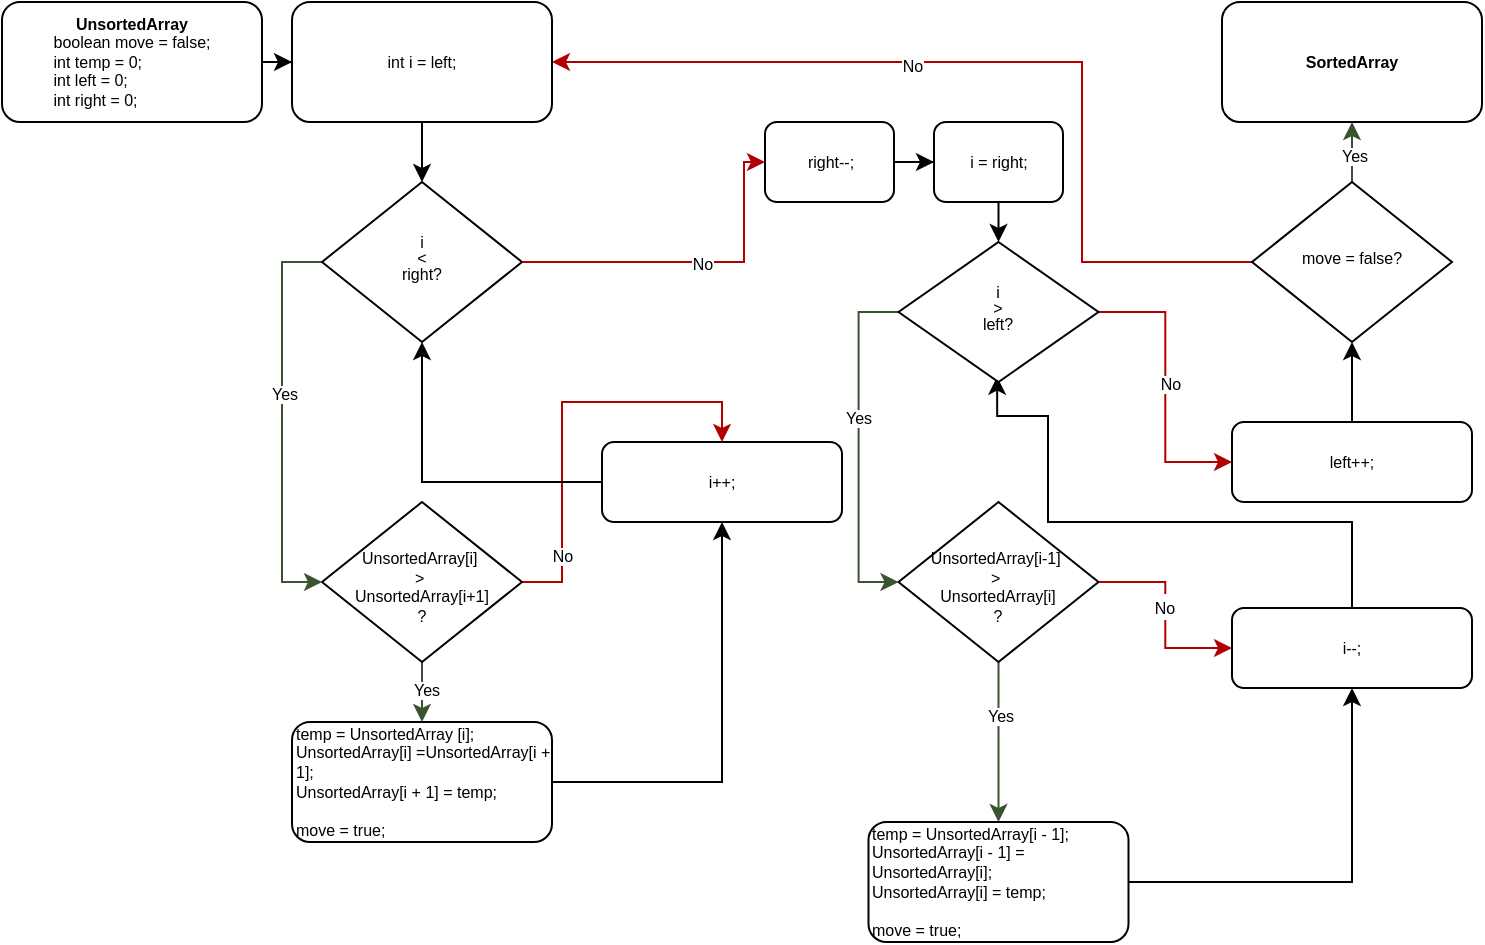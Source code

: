 <mxfile version="24.6.4" type="device">
  <diagram id="C5RBs43oDa-KdzZeNtuy" name="Page-1">
    <mxGraphModel dx="1024" dy="527" grid="1" gridSize="10" guides="1" tooltips="1" connect="1" arrows="1" fold="1" page="1" pageScale="1" pageWidth="1169" pageHeight="827" math="0" shadow="0">
      <root>
        <mxCell id="WIyWlLk6GJQsqaUBKTNV-0" />
        <mxCell id="WIyWlLk6GJQsqaUBKTNV-1" parent="WIyWlLk6GJQsqaUBKTNV-0" />
        <mxCell id="tckXzxHi2TBu_AGnH9uS-98" value="" style="edgeStyle=orthogonalEdgeStyle;rounded=0;orthogonalLoop=1;jettySize=auto;html=1;fontSize=8;" edge="1" parent="WIyWlLk6GJQsqaUBKTNV-1" source="WIyWlLk6GJQsqaUBKTNV-3" target="tckXzxHi2TBu_AGnH9uS-95">
          <mxGeometry relative="1" as="geometry" />
        </mxCell>
        <mxCell id="WIyWlLk6GJQsqaUBKTNV-3" value="&lt;b style=&quot;font-size: 8px;&quot;&gt;UnsortedArray&lt;/b&gt;&lt;div style=&quot;font-size: 8px;&quot;&gt;&lt;div style=&quot;text-align: left; font-size: 8px;&quot;&gt;&lt;font style=&quot;font-size: 8px;&quot;&gt;boolean move = false;&lt;/font&gt;&lt;/div&gt;&lt;div style=&quot;text-align: left; font-size: 8px;&quot;&gt;&lt;font style=&quot;font-size: 8px;&quot;&gt;int temp = 0;&lt;/font&gt;&lt;/div&gt;&lt;div style=&quot;text-align: left; font-size: 8px;&quot;&gt;&lt;font style=&quot;font-size: 8px;&quot;&gt;int left = 0;&lt;/font&gt;&lt;/div&gt;&lt;div style=&quot;text-align: left; font-size: 8px;&quot;&gt;&lt;font style=&quot;font-size: 8px;&quot;&gt;int right = 0;&lt;/font&gt;&lt;/div&gt;&lt;/div&gt;" style="rounded=1;whiteSpace=wrap;html=1;fontSize=8;glass=0;strokeWidth=1;shadow=0;" parent="WIyWlLk6GJQsqaUBKTNV-1" vertex="1">
          <mxGeometry x="214" y="90" width="130" height="60" as="geometry" />
        </mxCell>
        <mxCell id="WIyWlLk6GJQsqaUBKTNV-7" value="i++;" style="rounded=1;whiteSpace=wrap;html=1;fontSize=8;glass=0;strokeWidth=1;shadow=0;" parent="WIyWlLk6GJQsqaUBKTNV-1" vertex="1">
          <mxGeometry x="514" y="310" width="120" height="40" as="geometry" />
        </mxCell>
        <mxCell id="tckXzxHi2TBu_AGnH9uS-32" value="" style="edgeStyle=orthogonalEdgeStyle;rounded=0;orthogonalLoop=1;jettySize=auto;html=1;fillColor=#6d8764;strokeColor=#3A5431;fontSize=8;" edge="1" parent="WIyWlLk6GJQsqaUBKTNV-1" source="WIyWlLk6GJQsqaUBKTNV-10" target="WIyWlLk6GJQsqaUBKTNV-11">
          <mxGeometry relative="1" as="geometry" />
        </mxCell>
        <mxCell id="tckXzxHi2TBu_AGnH9uS-103" value="Yes" style="edgeLabel;html=1;align=center;verticalAlign=middle;resizable=0;points=[];fontSize=8;" vertex="1" connectable="0" parent="tckXzxHi2TBu_AGnH9uS-32">
          <mxGeometry x="0.337" y="2" relative="1" as="geometry">
            <mxPoint as="offset" />
          </mxGeometry>
        </mxCell>
        <mxCell id="tckXzxHi2TBu_AGnH9uS-84" style="edgeStyle=orthogonalEdgeStyle;rounded=0;orthogonalLoop=1;jettySize=auto;html=1;entryX=0.5;entryY=0;entryDx=0;entryDy=0;fillColor=#e51400;strokeColor=#B20000;fontSize=8;" edge="1" parent="WIyWlLk6GJQsqaUBKTNV-1" source="WIyWlLk6GJQsqaUBKTNV-10" target="WIyWlLk6GJQsqaUBKTNV-7">
          <mxGeometry relative="1" as="geometry" />
        </mxCell>
        <mxCell id="tckXzxHi2TBu_AGnH9uS-104" value="No" style="edgeLabel;html=1;align=center;verticalAlign=middle;resizable=0;points=[];fontSize=8;" vertex="1" connectable="0" parent="tckXzxHi2TBu_AGnH9uS-84">
          <mxGeometry x="-0.681" relative="1" as="geometry">
            <mxPoint as="offset" />
          </mxGeometry>
        </mxCell>
        <mxCell id="WIyWlLk6GJQsqaUBKTNV-10" value="&lt;div style=&quot;font-size: 8px;&quot;&gt;&lt;font style=&quot;font-size: 8px;&quot;&gt;&lt;br style=&quot;font-size: 8px;&quot;&gt;&lt;/font&gt;&lt;/div&gt;&lt;font style=&quot;font-size: 8px;&quot;&gt;UnsortedArray[i]&amp;nbsp;&lt;/font&gt;&lt;div style=&quot;font-size: 8px;&quot;&gt;&lt;font style=&quot;font-size: 8px;&quot;&gt;&lt;span class=&quot;hljs-operator&quot; style=&quot;font-size: 8px;&quot;&gt;&amp;gt;&lt;/span&gt;&amp;nbsp;&lt;/font&gt;&lt;div style=&quot;font-size: 8px;&quot;&gt;&lt;font style=&quot;font-size: 8px;&quot;&gt;UnsortedArray[i&lt;span class=&quot;hljs-operator&quot; style=&quot;font-size: 8px;&quot;&gt;+&lt;/span&gt;&lt;span class=&quot;hljs-number&quot; style=&quot;font-size: 8px;&quot;&gt;1&lt;/span&gt;]&lt;/font&gt;&lt;/div&gt;&lt;/div&gt;&lt;div style=&quot;font-size: 8px;&quot;&gt;&lt;font style=&quot;font-size: 8px;&quot;&gt;?&lt;/font&gt;&lt;/div&gt;" style="rhombus;whiteSpace=wrap;html=1;shadow=0;fontFamily=Helvetica;fontSize=8;align=center;strokeWidth=1;spacing=6;spacingTop=-4;" parent="WIyWlLk6GJQsqaUBKTNV-1" vertex="1">
          <mxGeometry x="374" y="340" width="100" height="80" as="geometry" />
        </mxCell>
        <mxCell id="tckXzxHi2TBu_AGnH9uS-81" style="edgeStyle=orthogonalEdgeStyle;rounded=0;orthogonalLoop=1;jettySize=auto;html=1;entryX=0.5;entryY=1;entryDx=0;entryDy=0;fontSize=8;" edge="1" parent="WIyWlLk6GJQsqaUBKTNV-1" source="WIyWlLk6GJQsqaUBKTNV-11" target="WIyWlLk6GJQsqaUBKTNV-7">
          <mxGeometry relative="1" as="geometry" />
        </mxCell>
        <mxCell id="WIyWlLk6GJQsqaUBKTNV-11" value="&lt;font style=&quot;font-size: 8px;&quot;&gt;temp = UnsortedArray [i];&lt;br style=&quot;font-size: 8px;&quot;&gt;UnsortedArray[i] =UnsortedArray[i + 1];&lt;br style=&quot;font-size: 8px;&quot;&gt;UnsortedArray[i + 1] = temp&lt;span style=&quot;background-color: initial; font-size: 8px;&quot;&gt;;&lt;/span&gt;&lt;/font&gt;&lt;div style=&quot;font-size: 8px;&quot;&gt;&lt;span style=&quot;font-size: 8px;&quot;&gt;&lt;br style=&quot;font-size: 8px;&quot;&gt;&lt;/span&gt;&lt;div style=&quot;font-size: 8px;&quot;&gt;&lt;font style=&quot;font-size: 8px;&quot;&gt;                move = true;   &lt;/font&gt;&lt;/div&gt;&lt;/div&gt;" style="rounded=1;whiteSpace=wrap;html=1;fontSize=8;glass=0;strokeWidth=1;shadow=0;align=left;" parent="WIyWlLk6GJQsqaUBKTNV-1" vertex="1">
          <mxGeometry x="359" y="450" width="130" height="60" as="geometry" />
        </mxCell>
        <mxCell id="tckXzxHi2TBu_AGnH9uS-18" value="" style="edgeStyle=orthogonalEdgeStyle;rounded=0;orthogonalLoop=1;jettySize=auto;html=1;fontSize=8;" edge="1" parent="WIyWlLk6GJQsqaUBKTNV-1" target="tckXzxHi2TBu_AGnH9uS-16">
          <mxGeometry relative="1" as="geometry">
            <mxPoint x="424.029" y="240" as="sourcePoint" />
          </mxGeometry>
        </mxCell>
        <mxCell id="tckXzxHi2TBu_AGnH9uS-10" value="&lt;b style=&quot;font-size: 8px;&quot;&gt;SortedArray&lt;/b&gt;" style="rounded=1;whiteSpace=wrap;html=1;fontSize=8;glass=0;strokeWidth=1;shadow=0;" vertex="1" parent="WIyWlLk6GJQsqaUBKTNV-1">
          <mxGeometry x="824" y="90" width="130" height="60" as="geometry" />
        </mxCell>
        <mxCell id="tckXzxHi2TBu_AGnH9uS-67" style="edgeStyle=orthogonalEdgeStyle;rounded=0;orthogonalLoop=1;jettySize=auto;html=1;exitX=0;exitY=0.5;exitDx=0;exitDy=0;entryX=0;entryY=0.5;entryDx=0;entryDy=0;fillColor=#6d8764;strokeColor=#3A5431;fontSize=8;" edge="1" parent="WIyWlLk6GJQsqaUBKTNV-1" source="tckXzxHi2TBu_AGnH9uS-16" target="WIyWlLk6GJQsqaUBKTNV-10">
          <mxGeometry relative="1" as="geometry" />
        </mxCell>
        <mxCell id="tckXzxHi2TBu_AGnH9uS-100" value="Yes" style="edgeLabel;html=1;align=center;verticalAlign=middle;resizable=0;points=[];fontSize=8;" vertex="1" connectable="0" parent="tckXzxHi2TBu_AGnH9uS-67">
          <mxGeometry x="-0.146" y="1" relative="1" as="geometry">
            <mxPoint as="offset" />
          </mxGeometry>
        </mxCell>
        <mxCell id="tckXzxHi2TBu_AGnH9uS-16" value="&lt;div style=&quot;line-height: 100%; font-size: 8px;&quot;&gt;&lt;div style=&quot;line-height: 100%; font-size: 8px;&quot;&gt;i&lt;/div&gt;&lt;div style=&quot;line-height: 100%; font-size: 8px;&quot;&gt;&amp;nbsp;&amp;lt;&amp;nbsp;&lt;/div&gt;&lt;div style=&quot;text-align: left; line-height: 100%; font-size: 8px;&quot;&gt;&lt;span style=&quot;background-color: initial; font-size: 8px;&quot;&gt;right?&lt;/span&gt;&lt;/div&gt;&lt;/div&gt;" style="rhombus;whiteSpace=wrap;html=1;shadow=0;fontFamily=Helvetica;fontSize=8;align=center;strokeWidth=1;spacing=6;spacingTop=-4;" vertex="1" parent="WIyWlLk6GJQsqaUBKTNV-1">
          <mxGeometry x="374" y="180" width="100" height="80" as="geometry" />
        </mxCell>
        <mxCell id="tckXzxHi2TBu_AGnH9uS-92" value="" style="edgeStyle=orthogonalEdgeStyle;rounded=0;orthogonalLoop=1;jettySize=auto;html=1;fillColor=#6d8764;strokeColor=#3A5431;fontSize=8;" edge="1" parent="WIyWlLk6GJQsqaUBKTNV-1" source="tckXzxHi2TBu_AGnH9uS-34" target="tckXzxHi2TBu_AGnH9uS-36">
          <mxGeometry relative="1" as="geometry" />
        </mxCell>
        <mxCell id="tckXzxHi2TBu_AGnH9uS-109" value="Yes" style="edgeLabel;html=1;align=center;verticalAlign=middle;resizable=0;points=[];fontSize=8;" vertex="1" connectable="0" parent="tckXzxHi2TBu_AGnH9uS-92">
          <mxGeometry x="-0.691" relative="1" as="geometry">
            <mxPoint y="14" as="offset" />
          </mxGeometry>
        </mxCell>
        <mxCell id="tckXzxHi2TBu_AGnH9uS-152" style="edgeStyle=orthogonalEdgeStyle;rounded=0;orthogonalLoop=1;jettySize=auto;html=1;entryX=0;entryY=0.5;entryDx=0;entryDy=0;fillColor=#e51400;strokeColor=#B20000;" edge="1" parent="WIyWlLk6GJQsqaUBKTNV-1" source="tckXzxHi2TBu_AGnH9uS-34" target="tckXzxHi2TBu_AGnH9uS-51">
          <mxGeometry relative="1" as="geometry" />
        </mxCell>
        <mxCell id="tckXzxHi2TBu_AGnH9uS-153" value="&lt;font style=&quot;font-size: 8px;&quot;&gt;No&lt;/font&gt;" style="edgeLabel;html=1;align=center;verticalAlign=middle;resizable=0;points=[];" vertex="1" connectable="0" parent="tckXzxHi2TBu_AGnH9uS-152">
          <mxGeometry x="-0.084" y="-1" relative="1" as="geometry">
            <mxPoint as="offset" />
          </mxGeometry>
        </mxCell>
        <mxCell id="tckXzxHi2TBu_AGnH9uS-34" value="&lt;div style=&quot;font-size: 8px;&quot;&gt;&lt;font style=&quot;font-size: 8px;&quot;&gt;&lt;br style=&quot;font-size: 8px;&quot;&gt;&lt;/font&gt;&lt;/div&gt;&lt;font style=&quot;font-size: 8px;&quot;&gt;UnsortedArray[i-1]&amp;nbsp;&lt;/font&gt;&lt;div style=&quot;font-size: 8px;&quot;&gt;&lt;font style=&quot;font-size: 8px;&quot;&gt;&lt;span class=&quot;hljs-operator&quot; style=&quot;font-size: 8px;&quot;&gt;&amp;gt;&lt;/span&gt;&amp;nbsp;&lt;/font&gt;&lt;div style=&quot;font-size: 8px;&quot;&gt;&lt;font style=&quot;font-size: 8px;&quot;&gt;UnsortedArray[i]&lt;br style=&quot;font-size: 8px;&quot;&gt;?&lt;/font&gt;&lt;/div&gt;&lt;/div&gt;" style="rhombus;whiteSpace=wrap;html=1;shadow=0;fontFamily=Helvetica;fontSize=8;align=center;strokeWidth=1;spacing=6;spacingTop=-4;" vertex="1" parent="WIyWlLk6GJQsqaUBKTNV-1">
          <mxGeometry x="662.25" y="340" width="100" height="80" as="geometry" />
        </mxCell>
        <mxCell id="tckXzxHi2TBu_AGnH9uS-52" style="edgeStyle=orthogonalEdgeStyle;rounded=0;orthogonalLoop=1;jettySize=auto;html=1;fontSize=8;" edge="1" parent="WIyWlLk6GJQsqaUBKTNV-1" source="tckXzxHi2TBu_AGnH9uS-36" target="tckXzxHi2TBu_AGnH9uS-51">
          <mxGeometry relative="1" as="geometry" />
        </mxCell>
        <mxCell id="tckXzxHi2TBu_AGnH9uS-36" value="&lt;font style=&quot;font-size: 8px;&quot;&gt;temp = UnsortedArray&lt;span class=&quot;hljs-selector-attr&quot; style=&quot;font-size: 8px;&quot;&gt;[i - 1]&lt;/span&gt;;&lt;br style=&quot;font-size: 8px;&quot;&gt;UnsortedArray&lt;span class=&quot;hljs-selector-attr&quot; style=&quot;font-size: 8px;&quot;&gt;[i - 1]&lt;/span&gt; = UnsortedArray&lt;span class=&quot;hljs-selector-attr&quot; style=&quot;font-size: 8px;&quot;&gt;[i]&lt;/span&gt;;&lt;br style=&quot;font-size: 8px;&quot;&gt;UnsortedArray&lt;span class=&quot;hljs-selector-attr&quot; style=&quot;font-size: 8px;&quot;&gt;[i]&lt;/span&gt; = temp;&lt;/font&gt;&lt;div style=&quot;font-size: 8px;&quot;&gt;&lt;font style=&quot;font-size: 8px;&quot;&gt;&lt;br style=&quot;font-size: 8px;&quot;&gt;move = true;&lt;/font&gt;&lt;/div&gt;" style="rounded=1;whiteSpace=wrap;html=1;fontSize=8;glass=0;strokeWidth=1;shadow=0;align=left;" vertex="1" parent="WIyWlLk6GJQsqaUBKTNV-1">
          <mxGeometry x="647.25" y="500" width="130" height="60" as="geometry" />
        </mxCell>
        <mxCell id="tckXzxHi2TBu_AGnH9uS-155" style="edgeStyle=orthogonalEdgeStyle;rounded=0;orthogonalLoop=1;jettySize=auto;html=1;entryX=0.493;entryY=0.962;entryDx=0;entryDy=0;entryPerimeter=0;" edge="1" parent="WIyWlLk6GJQsqaUBKTNV-1" source="tckXzxHi2TBu_AGnH9uS-51" target="tckXzxHi2TBu_AGnH9uS-120">
          <mxGeometry relative="1" as="geometry">
            <Array as="points">
              <mxPoint x="889" y="350" />
              <mxPoint x="737" y="350" />
              <mxPoint x="737" y="297" />
            </Array>
          </mxGeometry>
        </mxCell>
        <mxCell id="tckXzxHi2TBu_AGnH9uS-51" value="i--;" style="rounded=1;whiteSpace=wrap;html=1;fontSize=8;glass=0;strokeWidth=1;shadow=0;" vertex="1" parent="WIyWlLk6GJQsqaUBKTNV-1">
          <mxGeometry x="829" y="393" width="120" height="40" as="geometry" />
        </mxCell>
        <mxCell id="tckXzxHi2TBu_AGnH9uS-112" value="" style="edgeStyle=orthogonalEdgeStyle;rounded=0;orthogonalLoop=1;jettySize=auto;html=1;fontSize=8;fillColor=#6d8764;strokeColor=#3A5431;" edge="1" parent="WIyWlLk6GJQsqaUBKTNV-1" source="tckXzxHi2TBu_AGnH9uS-55" target="tckXzxHi2TBu_AGnH9uS-10">
          <mxGeometry relative="1" as="geometry" />
        </mxCell>
        <mxCell id="tckXzxHi2TBu_AGnH9uS-113" value="&lt;font style=&quot;font-size: 8px;&quot;&gt;Yes&lt;/font&gt;" style="edgeLabel;html=1;align=center;verticalAlign=middle;resizable=0;points=[];fontSize=8;" vertex="1" connectable="0" parent="tckXzxHi2TBu_AGnH9uS-112">
          <mxGeometry x="0.314" y="-1" relative="1" as="geometry">
            <mxPoint as="offset" />
          </mxGeometry>
        </mxCell>
        <mxCell id="tckXzxHi2TBu_AGnH9uS-118" style="edgeStyle=orthogonalEdgeStyle;rounded=0;orthogonalLoop=1;jettySize=auto;html=1;entryX=1;entryY=0.5;entryDx=0;entryDy=0;fillColor=#e51400;strokeColor=#B20000;" edge="1" parent="WIyWlLk6GJQsqaUBKTNV-1" source="tckXzxHi2TBu_AGnH9uS-55" target="tckXzxHi2TBu_AGnH9uS-95">
          <mxGeometry relative="1" as="geometry">
            <Array as="points">
              <mxPoint x="754" y="220" />
              <mxPoint x="754" y="120" />
            </Array>
          </mxGeometry>
        </mxCell>
        <mxCell id="tckXzxHi2TBu_AGnH9uS-119" value="&lt;font style=&quot;font-size: 8px;&quot;&gt;No&lt;/font&gt;" style="edgeLabel;html=1;align=center;verticalAlign=middle;resizable=0;points=[];" vertex="1" connectable="0" parent="tckXzxHi2TBu_AGnH9uS-118">
          <mxGeometry x="0.201" y="1" relative="1" as="geometry">
            <mxPoint as="offset" />
          </mxGeometry>
        </mxCell>
        <mxCell id="tckXzxHi2TBu_AGnH9uS-55" value="&lt;div style=&quot;line-height: 100%; font-size: 8px;&quot;&gt;&lt;div style=&quot;font-size: 8px; line-height: 100%;&quot;&gt;move = false?&lt;br style=&quot;font-size: 8px;&quot;&gt;&lt;/div&gt;&lt;/div&gt;" style="rhombus;whiteSpace=wrap;html=1;shadow=0;fontFamily=Helvetica;fontSize=8;align=center;strokeWidth=1;spacing=6;spacingTop=-4;" vertex="1" parent="WIyWlLk6GJQsqaUBKTNV-1">
          <mxGeometry x="839" y="180" width="100" height="80" as="geometry" />
        </mxCell>
        <mxCell id="tckXzxHi2TBu_AGnH9uS-82" style="edgeStyle=orthogonalEdgeStyle;rounded=0;orthogonalLoop=1;jettySize=auto;html=1;entryX=0.5;entryY=1;entryDx=0;entryDy=0;fontSize=8;" edge="1" parent="WIyWlLk6GJQsqaUBKTNV-1" source="WIyWlLk6GJQsqaUBKTNV-7" target="tckXzxHi2TBu_AGnH9uS-16">
          <mxGeometry relative="1" as="geometry" />
        </mxCell>
        <mxCell id="tckXzxHi2TBu_AGnH9uS-99" value="" style="edgeStyle=orthogonalEdgeStyle;rounded=0;orthogonalLoop=1;jettySize=auto;html=1;fontSize=8;" edge="1" parent="WIyWlLk6GJQsqaUBKTNV-1" source="tckXzxHi2TBu_AGnH9uS-95" target="tckXzxHi2TBu_AGnH9uS-16">
          <mxGeometry relative="1" as="geometry" />
        </mxCell>
        <mxCell id="tckXzxHi2TBu_AGnH9uS-95" value="&lt;div style=&quot;font-size: 8px;&quot;&gt;&lt;div style=&quot;text-align: left; font-size: 8px;&quot;&gt;&lt;font style=&quot;font-size: 8px;&quot;&gt;int i = left;&lt;/font&gt;&lt;/div&gt;&lt;/div&gt;" style="rounded=1;whiteSpace=wrap;html=1;fontSize=8;glass=0;strokeWidth=1;shadow=0;" vertex="1" parent="WIyWlLk6GJQsqaUBKTNV-1">
          <mxGeometry x="359" y="90" width="130" height="60" as="geometry" />
        </mxCell>
        <mxCell id="tckXzxHi2TBu_AGnH9uS-105" style="edgeStyle=orthogonalEdgeStyle;rounded=0;orthogonalLoop=1;jettySize=auto;html=1;fillColor=#e51400;strokeColor=#B20000;fontSize=8;entryX=0;entryY=0.5;entryDx=0;entryDy=0;" edge="1" parent="WIyWlLk6GJQsqaUBKTNV-1" source="tckXzxHi2TBu_AGnH9uS-16" target="tckXzxHi2TBu_AGnH9uS-141">
          <mxGeometry relative="1" as="geometry">
            <mxPoint x="584.5" y="170" as="targetPoint" />
            <Array as="points">
              <mxPoint x="585" y="220" />
              <mxPoint x="585" y="170" />
            </Array>
          </mxGeometry>
        </mxCell>
        <mxCell id="tckXzxHi2TBu_AGnH9uS-106" value="No" style="edgeLabel;html=1;align=center;verticalAlign=middle;resizable=0;points=[];fontSize=8;" vertex="1" connectable="0" parent="tckXzxHi2TBu_AGnH9uS-105">
          <mxGeometry x="0.051" y="-1" relative="1" as="geometry">
            <mxPoint as="offset" />
          </mxGeometry>
        </mxCell>
        <mxCell id="tckXzxHi2TBu_AGnH9uS-138" style="edgeStyle=orthogonalEdgeStyle;rounded=0;orthogonalLoop=1;jettySize=auto;html=1;entryX=0;entryY=0.5;entryDx=0;entryDy=0;fillColor=#e51400;strokeColor=#B20000;" edge="1" parent="WIyWlLk6GJQsqaUBKTNV-1" source="tckXzxHi2TBu_AGnH9uS-120" target="tckXzxHi2TBu_AGnH9uS-132">
          <mxGeometry relative="1" as="geometry" />
        </mxCell>
        <mxCell id="tckXzxHi2TBu_AGnH9uS-139" value="No" style="edgeLabel;html=1;align=center;verticalAlign=middle;resizable=0;points=[];fontSize=8;" vertex="1" connectable="0" parent="tckXzxHi2TBu_AGnH9uS-138">
          <mxGeometry x="-0.018" y="2" relative="1" as="geometry">
            <mxPoint as="offset" />
          </mxGeometry>
        </mxCell>
        <mxCell id="tckXzxHi2TBu_AGnH9uS-150" style="edgeStyle=orthogonalEdgeStyle;rounded=0;orthogonalLoop=1;jettySize=auto;html=1;entryX=0;entryY=0.5;entryDx=0;entryDy=0;exitX=0;exitY=0.5;exitDx=0;exitDy=0;fillColor=#6d8764;strokeColor=#3A5431;" edge="1" parent="WIyWlLk6GJQsqaUBKTNV-1" source="tckXzxHi2TBu_AGnH9uS-120" target="tckXzxHi2TBu_AGnH9uS-34">
          <mxGeometry relative="1" as="geometry" />
        </mxCell>
        <mxCell id="tckXzxHi2TBu_AGnH9uS-151" value="Yes" style="edgeLabel;html=1;align=center;verticalAlign=middle;resizable=0;points=[];fontSize=8;" vertex="1" connectable="0" parent="tckXzxHi2TBu_AGnH9uS-150">
          <mxGeometry x="-0.163" y="-1" relative="1" as="geometry">
            <mxPoint as="offset" />
          </mxGeometry>
        </mxCell>
        <mxCell id="tckXzxHi2TBu_AGnH9uS-120" value="&lt;div style=&quot;line-height: 100%; font-size: 8px;&quot;&gt;&lt;div style=&quot;line-height: 100%; font-size: 8px;&quot;&gt;i&lt;/div&gt;&lt;div style=&quot;line-height: 100%; font-size: 8px;&quot;&gt;&amp;nbsp;&amp;gt;&amp;nbsp;&lt;/div&gt;&lt;div style=&quot;text-align: left; line-height: 100%; font-size: 8px;&quot;&gt;&lt;span style=&quot;background-color: initial; font-size: 8px;&quot;&gt;left?&lt;/span&gt;&lt;/div&gt;&lt;/div&gt;" style="rhombus;whiteSpace=wrap;html=1;shadow=0;fontFamily=Helvetica;fontSize=8;align=center;strokeWidth=1;spacing=6;spacingTop=-4;" vertex="1" parent="WIyWlLk6GJQsqaUBKTNV-1">
          <mxGeometry x="662.25" y="210" width="100" height="70" as="geometry" />
        </mxCell>
        <mxCell id="tckXzxHi2TBu_AGnH9uS-149" value="" style="edgeStyle=orthogonalEdgeStyle;rounded=0;orthogonalLoop=1;jettySize=auto;html=1;" edge="1" parent="WIyWlLk6GJQsqaUBKTNV-1" source="tckXzxHi2TBu_AGnH9uS-132" target="tckXzxHi2TBu_AGnH9uS-55">
          <mxGeometry relative="1" as="geometry" />
        </mxCell>
        <mxCell id="tckXzxHi2TBu_AGnH9uS-132" value="left++;" style="rounded=1;whiteSpace=wrap;html=1;fontSize=8;glass=0;strokeWidth=1;shadow=0;" vertex="1" parent="WIyWlLk6GJQsqaUBKTNV-1">
          <mxGeometry x="829" y="300" width="120" height="40" as="geometry" />
        </mxCell>
        <mxCell id="tckXzxHi2TBu_AGnH9uS-161" value="" style="edgeStyle=orthogonalEdgeStyle;rounded=0;orthogonalLoop=1;jettySize=auto;html=1;" edge="1" parent="WIyWlLk6GJQsqaUBKTNV-1" source="tckXzxHi2TBu_AGnH9uS-140" target="tckXzxHi2TBu_AGnH9uS-120">
          <mxGeometry relative="1" as="geometry" />
        </mxCell>
        <mxCell id="tckXzxHi2TBu_AGnH9uS-140" value="&lt;div style=&quot;font-size: 8px;&quot;&gt;&lt;div style=&quot;font-size: 8px;&quot;&gt;i = right;&lt;/div&gt;&lt;/div&gt;" style="rounded=1;whiteSpace=wrap;html=1;fontSize=8;glass=0;strokeWidth=1;shadow=0;align=center;" vertex="1" parent="WIyWlLk6GJQsqaUBKTNV-1">
          <mxGeometry x="680" y="150" width="64.5" height="40" as="geometry" />
        </mxCell>
        <mxCell id="tckXzxHi2TBu_AGnH9uS-160" value="" style="edgeStyle=orthogonalEdgeStyle;rounded=0;orthogonalLoop=1;jettySize=auto;html=1;" edge="1" parent="WIyWlLk6GJQsqaUBKTNV-1" source="tckXzxHi2TBu_AGnH9uS-141" target="tckXzxHi2TBu_AGnH9uS-140">
          <mxGeometry relative="1" as="geometry" />
        </mxCell>
        <mxCell id="tckXzxHi2TBu_AGnH9uS-141" value="&lt;div style=&quot;font-size: 8px;&quot;&gt;&lt;div style=&quot;font-size: 8px;&quot;&gt;&lt;span style=&quot;&quot;&gt;right--;&lt;/span&gt;&lt;br&gt;&lt;/div&gt;&lt;/div&gt;" style="rounded=1;whiteSpace=wrap;html=1;fontSize=8;glass=0;strokeWidth=1;shadow=0;align=center;" vertex="1" parent="WIyWlLk6GJQsqaUBKTNV-1">
          <mxGeometry x="595.5" y="150" width="64.5" height="40" as="geometry" />
        </mxCell>
      </root>
    </mxGraphModel>
  </diagram>
</mxfile>
